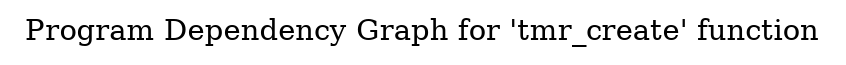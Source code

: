 digraph "Program Dependency Graph for 'tmr_create' function" {
	label="Program Dependency Graph for 'tmr_create' function";

}
